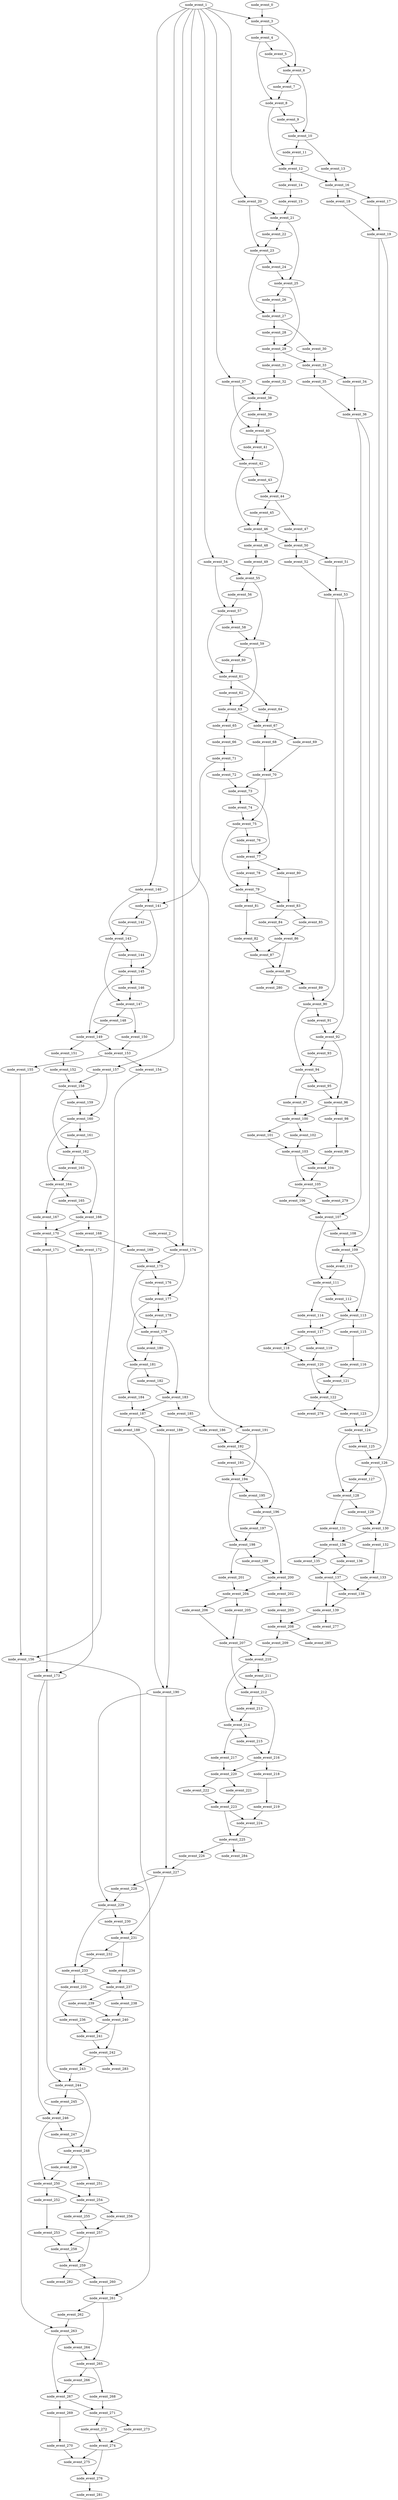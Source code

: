digraph {
    node_event_0 [EventIndex="0" EventType="DotQasm.Scheduling.GateEvent" Depth="1" Dependencies="0" Latency="00:00:00.0010000" Priority="0.2420000000000002"];
    node_event_1 [EventIndex="1" EventType="DotQasm.Scheduling.GateEvent" Depth="1" Dependencies="0" Latency="00:00:00.0010000" Priority="0.2420000000000002"];
    node_event_2 [EventIndex="2" EventType="DotQasm.Scheduling.GateEvent" Depth="1" Dependencies="0" Latency="00:00:00.0010000" Priority="0.1240000000000001"];
    node_event_3 [EventIndex="3" EventType="DotQasm.Scheduling.ControlledGateEvent" Depth="2" Dependencies="2" Latency="00:00:00.0020000" Priority="0.2410000000000002"];
    node_event_4 [EventIndex="4" EventType="DotQasm.Scheduling.ControlledGateEvent" Depth="3" Dependencies="3" Latency="00:00:00.0020000" Priority="0.23900000000000018"];
    node_event_5 [EventIndex="5" EventType="DotQasm.Scheduling.GateEvent" Depth="4" Dependencies="4" Latency="00:00:00.0010000" Priority="0.23700000000000018"];
    node_event_6 [EventIndex="6" EventType="DotQasm.Scheduling.ControlledGateEvent" Depth="5" Dependencies="8" Latency="00:00:00.0020000" Priority="0.23600000000000018"];
    node_event_7 [EventIndex="7" EventType="DotQasm.Scheduling.GateEvent" Depth="6" Dependencies="9" Latency="00:00:00.0010000" Priority="0.23400000000000018"];
    node_event_8 [EventIndex="8" EventType="DotQasm.Scheduling.ControlledGateEvent" Depth="7" Dependencies="14" Latency="00:00:00.0020000" Priority="0.23300000000000018"];
    node_event_9 [EventIndex="9" EventType="DotQasm.Scheduling.GateEvent" Depth="8" Dependencies="15" Latency="00:00:00.0010000" Priority="0.23100000000000018"];
    node_event_10 [EventIndex="10" EventType="DotQasm.Scheduling.ControlledGateEvent" Depth="9" Dependencies="25" Latency="00:00:00.0020000" Priority="0.23000000000000018"];
    node_event_11 [EventIndex="11" EventType="DotQasm.Scheduling.GateEvent" Depth="10" Dependencies="26" Latency="00:00:00.0010000" Priority="0.22800000000000017"];
    node_event_12 [EventIndex="12" EventType="DotQasm.Scheduling.ControlledGateEvent" Depth="11" Dependencies="42" Latency="00:00:00.0020000" Priority="0.22700000000000017"];
    node_event_13 [EventIndex="13" EventType="DotQasm.Scheduling.GateEvent" Depth="10" Dependencies="26" Latency="00:00:00.0010000" Priority="0.11500000000000009"];
    node_event_14 [EventIndex="14" EventType="DotQasm.Scheduling.GateEvent" Depth="12" Dependencies="43" Latency="00:00:00.0010000" Priority="0.22500000000000017"];
    node_event_15 [EventIndex="15" EventType="DotQasm.Scheduling.GateEvent" Depth="13" Dependencies="44" Latency="00:00:00.0010000" Priority="0.22400000000000017"];
    node_event_16 [EventIndex="16" EventType="DotQasm.Scheduling.ControlledGateEvent" Depth="12" Dependencies="70" Latency="00:00:00.0020000" Priority="0.11400000000000009"];
    node_event_17 [EventIndex="17" EventType="DotQasm.Scheduling.GateEvent" Depth="13" Dependencies="71" Latency="00:00:00.0010000" Priority="0.11200000000000009"];
    node_event_18 [EventIndex="18" EventType="DotQasm.Scheduling.GateEvent" Depth="13" Dependencies="71" Latency="00:00:00.0010000" Priority="0.11200000000000009"];
    node_event_19 [EventIndex="19" EventType="DotQasm.Scheduling.ControlledGateEvent" Depth="14" Dependencies="144" Latency="00:00:00.0020000" Priority="0.11100000000000008"];
    node_event_20 [EventIndex="20" EventType="DotQasm.Scheduling.ControlledGateEvent" Depth="2" Dependencies="1" Latency="00:00:00.0020000" Priority="0.22500000000000017"];
    node_event_21 [EventIndex="21" EventType="DotQasm.Scheduling.ControlledGateEvent" Depth="14" Dependencies="47" Latency="00:00:00.0020000" Priority="0.22300000000000017"];
    node_event_22 [EventIndex="22" EventType="DotQasm.Scheduling.GateEvent" Depth="15" Dependencies="48" Latency="00:00:00.0010000" Priority="0.22100000000000017"];
    node_event_23 [EventIndex="23" EventType="DotQasm.Scheduling.ControlledGateEvent" Depth="16" Dependencies="51" Latency="00:00:00.0020000" Priority="0.22000000000000017"];
    node_event_24 [EventIndex="24" EventType="DotQasm.Scheduling.GateEvent" Depth="17" Dependencies="52" Latency="00:00:00.0010000" Priority="0.21800000000000017"];
    node_event_25 [EventIndex="25" EventType="DotQasm.Scheduling.ControlledGateEvent" Depth="18" Dependencies="101" Latency="00:00:00.0020000" Priority="0.21700000000000016"];
    node_event_26 [EventIndex="26" EventType="DotQasm.Scheduling.GateEvent" Depth="19" Dependencies="102" Latency="00:00:00.0010000" Priority="0.21500000000000016"];
    node_event_27 [EventIndex="27" EventType="DotQasm.Scheduling.ControlledGateEvent" Depth="20" Dependencies="155" Latency="00:00:00.0020000" Priority="0.21400000000000016"];
    node_event_28 [EventIndex="28" EventType="DotQasm.Scheduling.GateEvent" Depth="21" Dependencies="156" Latency="00:00:00.0010000" Priority="0.21200000000000016"];
    node_event_29 [EventIndex="29" EventType="DotQasm.Scheduling.ControlledGateEvent" Depth="22" Dependencies="259" Latency="00:00:00.0020000" Priority="0.21100000000000016"];
    node_event_30 [EventIndex="30" EventType="DotQasm.Scheduling.GateEvent" Depth="21" Dependencies="156" Latency="00:00:00.0010000" Priority="0.1360000000000001"];
    node_event_31 [EventIndex="31" EventType="DotQasm.Scheduling.GateEvent" Depth="23" Dependencies="260" Latency="00:00:00.0010000" Priority="0.20900000000000016"];
    node_event_32 [EventIndex="32" EventType="DotQasm.Scheduling.GateEvent" Depth="24" Dependencies="261" Latency="00:00:00.0010000" Priority="0.20800000000000016"];
    node_event_33 [EventIndex="33" EventType="DotQasm.Scheduling.ControlledGateEvent" Depth="23" Dependencies="417" Latency="00:00:00.0020000" Priority="0.1350000000000001"];
    node_event_34 [EventIndex="34" EventType="DotQasm.Scheduling.GateEvent" Depth="24" Dependencies="418" Latency="00:00:00.0010000" Priority="0.1330000000000001"];
    node_event_35 [EventIndex="35" EventType="DotQasm.Scheduling.GateEvent" Depth="24" Dependencies="418" Latency="00:00:00.0010000" Priority="0.1330000000000001"];
    node_event_36 [EventIndex="36" EventType="DotQasm.Scheduling.ControlledGateEvent" Depth="25" Dependencies="838" Latency="00:00:00.0020000" Priority="0.1320000000000001"];
    node_event_37 [EventIndex="37" EventType="DotQasm.Scheduling.ControlledGateEvent" Depth="2" Dependencies="1" Latency="00:00:00.0020000" Priority="0.20900000000000016"];
    node_event_38 [EventIndex="38" EventType="DotQasm.Scheduling.ControlledGateEvent" Depth="25" Dependencies="264" Latency="00:00:00.0020000" Priority="0.20700000000000016"];
    node_event_39 [EventIndex="39" EventType="DotQasm.Scheduling.GateEvent" Depth="26" Dependencies="265" Latency="00:00:00.0010000" Priority="0.20500000000000015"];
    node_event_40 [EventIndex="40" EventType="DotQasm.Scheduling.ControlledGateEvent" Depth="27" Dependencies="268" Latency="00:00:00.0020000" Priority="0.20400000000000015"];
    node_event_41 [EventIndex="41" EventType="DotQasm.Scheduling.GateEvent" Depth="28" Dependencies="269" Latency="00:00:00.0010000" Priority="0.20200000000000015"];
    node_event_42 [EventIndex="42" EventType="DotQasm.Scheduling.ControlledGateEvent" Depth="29" Dependencies="535" Latency="00:00:00.0020000" Priority="0.20100000000000015"];
    node_event_43 [EventIndex="43" EventType="DotQasm.Scheduling.GateEvent" Depth="30" Dependencies="536" Latency="00:00:00.0010000" Priority="0.19900000000000015"];
    node_event_44 [EventIndex="44" EventType="DotQasm.Scheduling.ControlledGateEvent" Depth="31" Dependencies="806" Latency="00:00:00.0020000" Priority="0.19800000000000015"];
    node_event_45 [EventIndex="45" EventType="DotQasm.Scheduling.GateEvent" Depth="32" Dependencies="807" Latency="00:00:00.0010000" Priority="0.19600000000000015"];
    node_event_46 [EventIndex="46" EventType="DotQasm.Scheduling.ControlledGateEvent" Depth="33" Dependencies="1344" Latency="00:00:00.0020000" Priority="0.19500000000000015"];
    node_event_47 [EventIndex="47" EventType="DotQasm.Scheduling.GateEvent" Depth="32" Dependencies="807" Latency="00:00:00.0010000" Priority="0.1570000000000001"];
    node_event_48 [EventIndex="48" EventType="DotQasm.Scheduling.GateEvent" Depth="34" Dependencies="1345" Latency="00:00:00.0010000" Priority="0.19300000000000014"];
    node_event_49 [EventIndex="49" EventType="DotQasm.Scheduling.GateEvent" Depth="35" Dependencies="1346" Latency="00:00:00.0010000" Priority="0.19200000000000014"];
    node_event_50 [EventIndex="50" EventType="DotQasm.Scheduling.ControlledGateEvent" Depth="34" Dependencies="2153" Latency="00:00:00.0020000" Priority="0.1560000000000001"];
    node_event_51 [EventIndex="51" EventType="DotQasm.Scheduling.GateEvent" Depth="35" Dependencies="2154" Latency="00:00:00.0010000" Priority="0.1540000000000001"];
    node_event_52 [EventIndex="52" EventType="DotQasm.Scheduling.GateEvent" Depth="35" Dependencies="2154" Latency="00:00:00.0010000" Priority="0.1540000000000001"];
    node_event_53 [EventIndex="53" EventType="DotQasm.Scheduling.ControlledGateEvent" Depth="36" Dependencies="4310" Latency="00:00:00.0020000" Priority="0.1530000000000001"];
    node_event_54 [EventIndex="54" EventType="DotQasm.Scheduling.ControlledGateEvent" Depth="2" Dependencies="1" Latency="00:00:00.0020000" Priority="0.19300000000000014"];
    node_event_55 [EventIndex="55" EventType="DotQasm.Scheduling.ControlledGateEvent" Depth="36" Dependencies="1349" Latency="00:00:00.0020000" Priority="0.19100000000000014"];
    node_event_56 [EventIndex="56" EventType="DotQasm.Scheduling.GateEvent" Depth="37" Dependencies="1350" Latency="00:00:00.0010000" Priority="0.18900000000000014"];
    node_event_57 [EventIndex="57" EventType="DotQasm.Scheduling.ControlledGateEvent" Depth="38" Dependencies="1353" Latency="00:00:00.0020000" Priority="0.18800000000000014"];
    node_event_58 [EventIndex="58" EventType="DotQasm.Scheduling.GateEvent" Depth="39" Dependencies="1354" Latency="00:00:00.0010000" Priority="0.18600000000000014"];
    node_event_59 [EventIndex="59" EventType="DotQasm.Scheduling.ControlledGateEvent" Depth="40" Dependencies="2705" Latency="00:00:00.0020000" Priority="0.18500000000000014"];
    node_event_60 [EventIndex="60" EventType="DotQasm.Scheduling.GateEvent" Depth="41" Dependencies="2706" Latency="00:00:00.0010000" Priority="0.18300000000000013"];
    node_event_61 [EventIndex="61" EventType="DotQasm.Scheduling.ControlledGateEvent" Depth="42" Dependencies="4061" Latency="00:00:00.0020000" Priority="0.18200000000000013"];
    node_event_62 [EventIndex="62" EventType="DotQasm.Scheduling.GateEvent" Depth="43" Dependencies="4062" Latency="00:00:00.0010000" Priority="0.18000000000000013"];
    node_event_63 [EventIndex="63" EventType="DotQasm.Scheduling.ControlledGateEvent" Depth="44" Dependencies="6769" Latency="00:00:00.0020000" Priority="0.17900000000000013"];
    node_event_64 [EventIndex="64" EventType="DotQasm.Scheduling.GateEvent" Depth="43" Dependencies="4062" Latency="00:00:00.0010000" Priority="0.17800000000000013"];
    node_event_65 [EventIndex="65" EventType="DotQasm.Scheduling.GateEvent" Depth="45" Dependencies="6770" Latency="00:00:00.0010000" Priority="0.17700000000000013"];
    node_event_66 [EventIndex="66" EventType="DotQasm.Scheduling.GateEvent" Depth="46" Dependencies="6771" Latency="00:00:00.0010000" Priority="0.17600000000000013"];
    node_event_67 [EventIndex="67" EventType="DotQasm.Scheduling.ControlledGateEvent" Depth="45" Dependencies="10833" Latency="00:00:00.0020000" Priority="0.17700000000000013"];
    node_event_68 [EventIndex="68" EventType="DotQasm.Scheduling.GateEvent" Depth="46" Dependencies="10834" Latency="00:00:00.0010000" Priority="0.17500000000000013"];
    node_event_69 [EventIndex="69" EventType="DotQasm.Scheduling.GateEvent" Depth="46" Dependencies="10834" Latency="00:00:00.0010000" Priority="0.17500000000000013"];
    node_event_70 [EventIndex="70" EventType="DotQasm.Scheduling.ControlledGateEvent" Depth="47" Dependencies="21670" Latency="00:00:00.0020000" Priority="0.17400000000000013"];
    node_event_71 [EventIndex="71" EventType="DotQasm.Scheduling.ControlledGateEvent" Depth="47" Dependencies="6772" Latency="00:00:00.0020000" Priority="0.17500000000000013"];
    node_event_72 [EventIndex="72" EventType="DotQasm.Scheduling.GateEvent" Depth="48" Dependencies="6773" Latency="00:00:00.0010000" Priority="0.17300000000000013"];
    node_event_73 [EventIndex="73" EventType="DotQasm.Scheduling.ControlledGateEvent" Depth="49" Dependencies="28445" Latency="00:00:00.0020000" Priority="0.17200000000000013"];
    node_event_74 [EventIndex="74" EventType="DotQasm.Scheduling.GateEvent" Depth="50" Dependencies="28446" Latency="00:00:00.0010000" Priority="0.17000000000000012"];
    node_event_75 [EventIndex="75" EventType="DotQasm.Scheduling.ControlledGateEvent" Depth="51" Dependencies="50118" Latency="00:00:00.0020000" Priority="0.16900000000000012"];
    node_event_76 [EventIndex="76" EventType="DotQasm.Scheduling.GateEvent" Depth="52" Dependencies="50119" Latency="00:00:00.0010000" Priority="0.16700000000000012"];
    node_event_77 [EventIndex="77" EventType="DotQasm.Scheduling.ControlledGateEvent" Depth="53" Dependencies="78566" Latency="00:00:00.0020000" Priority="0.16600000000000012"];
    node_event_78 [EventIndex="78" EventType="DotQasm.Scheduling.GateEvent" Depth="54" Dependencies="78567" Latency="00:00:00.0010000" Priority="0.16400000000000012"];
    node_event_79 [EventIndex="79" EventType="DotQasm.Scheduling.ControlledGateEvent" Depth="55" Dependencies="128687" Latency="00:00:00.0020000" Priority="0.16300000000000012"];
    node_event_80 [EventIndex="80" EventType="DotQasm.Scheduling.GateEvent" Depth="54" Dependencies="78567" Latency="00:00:00.0010000" Priority="0.16200000000000012"];
    node_event_81 [EventIndex="81" EventType="DotQasm.Scheduling.GateEvent" Depth="56" Dependencies="128688" Latency="00:00:00.0010000" Priority="0.1580000000000001"];
    node_event_82 [EventIndex="82" EventType="DotQasm.Scheduling.GateEvent" Depth="57" Dependencies="128689" Latency="00:00:00.0010000" Priority="0.1570000000000001"];
    node_event_83 [EventIndex="83" EventType="DotQasm.Scheduling.ControlledGateEvent" Depth="56" Dependencies="207256" Latency="00:00:00.0020000" Priority="0.16100000000000012"];
    node_event_84 [EventIndex="84" EventType="DotQasm.Scheduling.GateEvent" Depth="57" Dependencies="207257" Latency="00:00:00.0010000" Priority="0.1590000000000001"];
    node_event_85 [EventIndex="85" EventType="DotQasm.Scheduling.GateEvent" Depth="57" Dependencies="207257" Latency="00:00:00.0010000" Priority="0.1590000000000001"];
    node_event_86 [EventIndex="86" EventType="DotQasm.Scheduling.ControlledGateEvent" Depth="58" Dependencies="414516" Latency="00:00:00.0020000" Priority="0.1580000000000001"];
    node_event_87 [EventIndex="87" EventType="DotQasm.Scheduling.ControlledGateEvent" Depth="59" Dependencies="543207" Latency="00:00:00.0020000" Priority="0.1560000000000001"];
    node_event_88 [EventIndex="88" EventType="DotQasm.Scheduling.ControlledGateEvent" Depth="60" Dependencies="957725" Latency="00:00:00.0020000" Priority="0.1540000000000001"];
    node_event_89 [EventIndex="89" EventType="DotQasm.Scheduling.GateEvent" Depth="61" Dependencies="957726" Latency="00:00:00.0010000" Priority="0.1520000000000001"];
    node_event_90 [EventIndex="90" EventType="DotQasm.Scheduling.ControlledGateEvent" Depth="62" Dependencies="962038" Latency="00:00:00.0020000" Priority="0.1510000000000001"];
    node_event_91 [EventIndex="91" EventType="DotQasm.Scheduling.GateEvent" Depth="63" Dependencies="962039" Latency="00:00:00.0010000" Priority="0.1490000000000001"];
    node_event_92 [EventIndex="92" EventType="DotQasm.Scheduling.ControlledGateEvent" Depth="64" Dependencies="966351" Latency="00:00:00.0020000" Priority="0.1480000000000001"];
    node_event_93 [EventIndex="93" EventType="DotQasm.Scheduling.GateEvent" Depth="65" Dependencies="966352" Latency="00:00:00.0010000" Priority="0.1460000000000001"];
    node_event_94 [EventIndex="94" EventType="DotQasm.Scheduling.ControlledGateEvent" Depth="66" Dependencies="1928392" Latency="00:00:00.0020000" Priority="0.1450000000000001"];
    node_event_95 [EventIndex="95" EventType="DotQasm.Scheduling.GateEvent" Depth="67" Dependencies="1928393" Latency="00:00:00.0010000" Priority="0.1430000000000001"];
    node_event_96 [EventIndex="96" EventType="DotQasm.Scheduling.ControlledGateEvent" Depth="68" Dependencies="2894746" Latency="00:00:00.0020000" Priority="0.1420000000000001"];
    node_event_97 [EventIndex="97" EventType="DotQasm.Scheduling.GateEvent" Depth="67" Dependencies="1928393" Latency="00:00:00.0010000" Priority="0.1410000000000001"];
    node_event_98 [EventIndex="98" EventType="DotQasm.Scheduling.GateEvent" Depth="69" Dependencies="2894747" Latency="00:00:00.0010000" Priority="0.1370000000000001"];
    node_event_99 [EventIndex="99" EventType="DotQasm.Scheduling.GateEvent" Depth="70" Dependencies="2894748" Latency="00:00:00.0010000" Priority="0.1360000000000001"];
    node_event_100 [EventIndex="100" EventType="DotQasm.Scheduling.ControlledGateEvent" Depth="69" Dependencies="4823141" Latency="00:00:00.0020000" Priority="0.1400000000000001"];
    node_event_101 [EventIndex="101" EventType="DotQasm.Scheduling.GateEvent" Depth="70" Dependencies="4823142" Latency="00:00:00.0010000" Priority="0.1380000000000001"];
    node_event_102 [EventIndex="102" EventType="DotQasm.Scheduling.GateEvent" Depth="70" Dependencies="4823142" Latency="00:00:00.0010000" Priority="0.1380000000000001"];
    node_event_103 [EventIndex="103" EventType="DotQasm.Scheduling.ControlledGateEvent" Depth="71" Dependencies="9646286" Latency="00:00:00.0020000" Priority="0.1370000000000001"];
    node_event_104 [EventIndex="104" EventType="DotQasm.Scheduling.ControlledGateEvent" Depth="72" Dependencies="12541036" Latency="00:00:00.0020000" Priority="0.1350000000000001"];
    node_event_105 [EventIndex="105" EventType="DotQasm.Scheduling.ControlledGateEvent" Depth="73" Dependencies="22187324" Latency="00:00:00.0020000" Priority="0.1330000000000001"];
    node_event_106 [EventIndex="106" EventType="DotQasm.Scheduling.GateEvent" Depth="74" Dependencies="22187325" Latency="00:00:00.0010000" Priority="0.1310000000000001"];
    node_event_107 [EventIndex="107" EventType="DotQasm.Scheduling.ControlledGateEvent" Depth="75" Dependencies="22188165" Latency="00:00:00.0020000" Priority="0.1300000000000001"];
    node_event_108 [EventIndex="108" EventType="DotQasm.Scheduling.GateEvent" Depth="76" Dependencies="22188166" Latency="00:00:00.0010000" Priority="0.12800000000000009"];
    node_event_109 [EventIndex="109" EventType="DotQasm.Scheduling.ControlledGateEvent" Depth="77" Dependencies="22189006" Latency="00:00:00.0020000" Priority="0.12700000000000009"];
    node_event_110 [EventIndex="110" EventType="DotQasm.Scheduling.GateEvent" Depth="78" Dependencies="22189007" Latency="00:00:00.0010000" Priority="0.12500000000000008"];
    node_event_111 [EventIndex="111" EventType="DotQasm.Scheduling.ControlledGateEvent" Depth="79" Dependencies="44377174" Latency="00:00:00.0020000" Priority="0.1240000000000001"];
    node_event_112 [EventIndex="112" EventType="DotQasm.Scheduling.GateEvent" Depth="80" Dependencies="44377175" Latency="00:00:00.0010000" Priority="0.1220000000000001"];
    node_event_113 [EventIndex="113" EventType="DotQasm.Scheduling.ControlledGateEvent" Depth="81" Dependencies="66566183" Latency="00:00:00.0020000" Priority="0.1210000000000001"];
    node_event_114 [EventIndex="114" EventType="DotQasm.Scheduling.GateEvent" Depth="80" Dependencies="44377175" Latency="00:00:00.0010000" Priority="0.12000000000000009"];
    node_event_115 [EventIndex="115" EventType="DotQasm.Scheduling.GateEvent" Depth="82" Dependencies="66566184" Latency="00:00:00.0010000" Priority="0.11600000000000009"];
    node_event_116 [EventIndex="116" EventType="DotQasm.Scheduling.GateEvent" Depth="83" Dependencies="66566185" Latency="00:00:00.0010000" Priority="0.11500000000000009"];
    node_event_117 [EventIndex="117" EventType="DotQasm.Scheduling.ControlledGateEvent" Depth="82" Dependencies="110943360" Latency="00:00:00.0020000" Priority="0.11900000000000009"];
    node_event_118 [EventIndex="118" EventType="DotQasm.Scheduling.GateEvent" Depth="83" Dependencies="110943361" Latency="00:00:00.0010000" Priority="0.11700000000000009"];
    node_event_119 [EventIndex="119" EventType="DotQasm.Scheduling.GateEvent" Depth="83" Dependencies="110943361" Latency="00:00:00.0010000" Priority="0.11700000000000009"];
    node_event_120 [EventIndex="120" EventType="DotQasm.Scheduling.ControlledGateEvent" Depth="84" Dependencies="221886724" Latency="00:00:00.0020000" Priority="0.11600000000000009"];
    node_event_121 [EventIndex="121" EventType="DotQasm.Scheduling.ControlledGateEvent" Depth="85" Dependencies="288452911" Latency="00:00:00.0020000" Priority="0.11400000000000009"];
    node_event_122 [EventIndex="122" EventType="DotQasm.Scheduling.ControlledGateEvent" Depth="86" Dependencies="510339637" Latency="00:00:00.0020000" Priority="0.11200000000000009"];
    node_event_123 [EventIndex="123" EventType="DotQasm.Scheduling.GateEvent" Depth="87" Dependencies="510339638" Latency="00:00:00.0010000" Priority="0.11000000000000008"];
    node_event_124 [EventIndex="124" EventType="DotQasm.Scheduling.ControlledGateEvent" Depth="88" Dependencies="510339784" Latency="00:00:00.0020000" Priority="0.10900000000000008"];
    node_event_125 [EventIndex="125" EventType="DotQasm.Scheduling.GateEvent" Depth="89" Dependencies="510339785" Latency="00:00:00.0010000" Priority="0.10700000000000008"];
    node_event_126 [EventIndex="126" EventType="DotQasm.Scheduling.ControlledGateEvent" Depth="90" Dependencies="510339931" Latency="00:00:00.0020000" Priority="0.10600000000000008"];
    node_event_127 [EventIndex="127" EventType="DotQasm.Scheduling.GateEvent" Depth="91" Dependencies="510339932" Latency="00:00:00.0010000" Priority="0.10400000000000008"];
    node_event_128 [EventIndex="128" EventType="DotQasm.Scheduling.ControlledGateEvent" Depth="92" Dependencies="1020679718" Latency="00:00:00.0020000" Priority="0.10300000000000008"];
    node_event_129 [EventIndex="129" EventType="DotQasm.Scheduling.GateEvent" Depth="93" Dependencies="1020679719" Latency="00:00:00.0010000" Priority="0.10100000000000008"];
    node_event_130 [EventIndex="130" EventType="DotQasm.Scheduling.ControlledGateEvent" Depth="94" Dependencies="1531019652" Latency="00:00:00.0020000" Priority="0.10000000000000007"];
    node_event_131 [EventIndex="131" EventType="DotQasm.Scheduling.GateEvent" Depth="93" Dependencies="1020679719" Latency="00:00:00.0010000" Priority="0.09900000000000007"];
    node_event_132 [EventIndex="132" EventType="DotQasm.Scheduling.GateEvent" Depth="95" Dependencies="1531019653" Latency="00:00:00.0010000" Priority="0.09500000000000007"];
    node_event_133 [EventIndex="133" EventType="DotQasm.Scheduling.GateEvent" Depth="96" Dependencies="1531019654" Latency="00:00:00.0010000" Priority="0.09400000000000007"];
    node_event_134 [EventIndex="134" EventType="DotQasm.Scheduling.ControlledGateEvent" Depth="95" Dependencies="-1743267923" Latency="00:00:00.0020000" Priority="0.09800000000000007"];
    node_event_135 [EventIndex="135" EventType="DotQasm.Scheduling.GateEvent" Depth="96" Dependencies="-1743267922" Latency="00:00:00.0010000" Priority="0.09600000000000007"];
    node_event_136 [EventIndex="136" EventType="DotQasm.Scheduling.GateEvent" Depth="96" Dependencies="-1743267922" Latency="00:00:00.0010000" Priority="0.09600000000000007"];
    node_event_137 [EventIndex="137" EventType="DotQasm.Scheduling.ControlledGateEvent" Depth="97" Dependencies="808431454" Latency="00:00:00.0020000" Priority="0.09500000000000007"];
    node_event_138 [EventIndex="138" EventType="DotQasm.Scheduling.ControlledGateEvent" Depth="98" Dependencies="-1955516186" Latency="00:00:00.0020000" Priority="0.09300000000000007"];
    node_event_139 [EventIndex="139" EventType="DotQasm.Scheduling.ControlledGateEvent" Depth="99" Dependencies="-1147084730" Latency="00:00:00.0020000" Priority="0.09100000000000007"];
    node_event_140 [EventIndex="140" EventType="DotQasm.Scheduling.ControlledGateEvent" Depth="2" Dependencies="1" Latency="00:00:00.0020000" Priority="0.1550000000000001"];
    node_event_141 [EventIndex="141" EventType="DotQasm.Scheduling.ControlledGateEvent" Depth="48" Dependencies="6775" Latency="00:00:00.0020000" Priority="0.1530000000000001"];
    node_event_142 [EventIndex="142" EventType="DotQasm.Scheduling.GateEvent" Depth="49" Dependencies="6776" Latency="00:00:00.0010000" Priority="0.1510000000000001"];
    node_event_143 [EventIndex="143" EventType="DotQasm.Scheduling.ControlledGateEvent" Depth="50" Dependencies="6779" Latency="00:00:00.0020000" Priority="0.1500000000000001"];
    node_event_144 [EventIndex="144" EventType="DotQasm.Scheduling.GateEvent" Depth="51" Dependencies="6780" Latency="00:00:00.0010000" Priority="0.1480000000000001"];
    node_event_145 [EventIndex="145" EventType="DotQasm.Scheduling.ControlledGateEvent" Depth="52" Dependencies="13557" Latency="00:00:00.0020000" Priority="0.1470000000000001"];
    node_event_146 [EventIndex="146" EventType="DotQasm.Scheduling.GateEvent" Depth="53" Dependencies="13558" Latency="00:00:00.0010000" Priority="0.1450000000000001"];
    node_event_147 [EventIndex="147" EventType="DotQasm.Scheduling.ControlledGateEvent" Depth="54" Dependencies="20339" Latency="00:00:00.0020000" Priority="0.1440000000000001"];
    node_event_148 [EventIndex="148" EventType="DotQasm.Scheduling.GateEvent" Depth="55" Dependencies="20340" Latency="00:00:00.0010000" Priority="0.1420000000000001"];
    node_event_149 [EventIndex="149" EventType="DotQasm.Scheduling.ControlledGateEvent" Depth="56" Dependencies="33899" Latency="00:00:00.0020000" Priority="0.1410000000000001"];
    node_event_150 [EventIndex="150" EventType="DotQasm.Scheduling.GateEvent" Depth="55" Dependencies="20340" Latency="00:00:00.0010000" Priority="0.029000000000000012"];
    node_event_151 [EventIndex="151" EventType="DotQasm.Scheduling.GateEvent" Depth="57" Dependencies="33900" Latency="00:00:00.0010000" Priority="0.1390000000000001"];
    node_event_152 [EventIndex="152" EventType="DotQasm.Scheduling.GateEvent" Depth="58" Dependencies="33901" Latency="00:00:00.0010000" Priority="0.1380000000000001"];
    node_event_153 [EventIndex="153" EventType="DotQasm.Scheduling.ControlledGateEvent" Depth="57" Dependencies="54241" Latency="00:00:00.0020000" Priority="0.02800000000000001"];
    node_event_154 [EventIndex="154" EventType="DotQasm.Scheduling.GateEvent" Depth="58" Dependencies="54242" Latency="00:00:00.0010000" Priority="0.02600000000000001"];
    node_event_155 [EventIndex="155" EventType="DotQasm.Scheduling.GateEvent" Depth="58" Dependencies="54242" Latency="00:00:00.0010000" Priority="0.02600000000000001"];
    node_event_156 [EventIndex="156" EventType="DotQasm.Scheduling.ControlledGateEvent" Depth="59" Dependencies="108486" Latency="00:00:00.0020000" Priority="0.02500000000000001"];
    node_event_157 [EventIndex="157" EventType="DotQasm.Scheduling.ControlledGateEvent" Depth="2" Dependencies="1" Latency="00:00:00.0020000" Priority="0.1390000000000001"];
    node_event_158 [EventIndex="158" EventType="DotQasm.Scheduling.ControlledGateEvent" Depth="59" Dependencies="33904" Latency="00:00:00.0020000" Priority="0.1370000000000001"];
    node_event_159 [EventIndex="159" EventType="DotQasm.Scheduling.GateEvent" Depth="60" Dependencies="33905" Latency="00:00:00.0010000" Priority="0.1350000000000001"];
    node_event_160 [EventIndex="160" EventType="DotQasm.Scheduling.ControlledGateEvent" Depth="61" Dependencies="33908" Latency="00:00:00.0020000" Priority="0.1340000000000001"];
    node_event_161 [EventIndex="161" EventType="DotQasm.Scheduling.GateEvent" Depth="62" Dependencies="33909" Latency="00:00:00.0010000" Priority="0.1320000000000001"];
    node_event_162 [EventIndex="162" EventType="DotQasm.Scheduling.ControlledGateEvent" Depth="63" Dependencies="67815" Latency="00:00:00.0020000" Priority="0.1310000000000001"];
    node_event_163 [EventIndex="163" EventType="DotQasm.Scheduling.GateEvent" Depth="64" Dependencies="67816" Latency="00:00:00.0010000" Priority="0.1290000000000001"];
    node_event_164 [EventIndex="164" EventType="DotQasm.Scheduling.ControlledGateEvent" Depth="65" Dependencies="101726" Latency="00:00:00.0020000" Priority="0.12800000000000009"];
    node_event_165 [EventIndex="165" EventType="DotQasm.Scheduling.GateEvent" Depth="66" Dependencies="101727" Latency="00:00:00.0010000" Priority="0.12600000000000008"];
    node_event_166 [EventIndex="166" EventType="DotQasm.Scheduling.ControlledGateEvent" Depth="67" Dependencies="169544" Latency="00:00:00.0020000" Priority="0.12500000000000008"];
    node_event_167 [EventIndex="167" EventType="DotQasm.Scheduling.GateEvent" Depth="66" Dependencies="101727" Latency="00:00:00.0010000" Priority="0.05000000000000003"];
    node_event_168 [EventIndex="168" EventType="DotQasm.Scheduling.GateEvent" Depth="68" Dependencies="169545" Latency="00:00:00.0010000" Priority="0.1230000000000001"];
    node_event_169 [EventIndex="169" EventType="DotQasm.Scheduling.GateEvent" Depth="69" Dependencies="169546" Latency="00:00:00.0010000" Priority="0.1220000000000001"];
    node_event_170 [EventIndex="170" EventType="DotQasm.Scheduling.ControlledGateEvent" Depth="68" Dependencies="271273" Latency="00:00:00.0020000" Priority="0.04900000000000003"];
    node_event_171 [EventIndex="171" EventType="DotQasm.Scheduling.GateEvent" Depth="69" Dependencies="271274" Latency="00:00:00.0010000" Priority="0.04700000000000003"];
    node_event_172 [EventIndex="172" EventType="DotQasm.Scheduling.GateEvent" Depth="69" Dependencies="271274" Latency="00:00:00.0010000" Priority="0.04700000000000003"];
    node_event_173 [EventIndex="173" EventType="DotQasm.Scheduling.ControlledGateEvent" Depth="70" Dependencies="542550" Latency="00:00:00.0020000" Priority="0.04600000000000003"];
    node_event_174 [EventIndex="174" EventType="DotQasm.Scheduling.ControlledGateEvent" Depth="2" Dependencies="2" Latency="00:00:00.0020000" Priority="0.1230000000000001"];
    node_event_175 [EventIndex="175" EventType="DotQasm.Scheduling.ControlledGateEvent" Depth="70" Dependencies="169550" Latency="00:00:00.0020000" Priority="0.1210000000000001"];
    node_event_176 [EventIndex="176" EventType="DotQasm.Scheduling.GateEvent" Depth="71" Dependencies="169551" Latency="00:00:00.0010000" Priority="0.11900000000000009"];
    node_event_177 [EventIndex="177" EventType="DotQasm.Scheduling.ControlledGateEvent" Depth="72" Dependencies="169555" Latency="00:00:00.0020000" Priority="0.11800000000000009"];
    node_event_178 [EventIndex="178" EventType="DotQasm.Scheduling.GateEvent" Depth="73" Dependencies="169556" Latency="00:00:00.0010000" Priority="0.11600000000000009"];
    node_event_179 [EventIndex="179" EventType="DotQasm.Scheduling.ControlledGateEvent" Depth="74" Dependencies="339108" Latency="00:00:00.0020000" Priority="0.11500000000000009"];
    node_event_180 [EventIndex="180" EventType="DotQasm.Scheduling.GateEvent" Depth="75" Dependencies="339109" Latency="00:00:00.0010000" Priority="0.11300000000000009"];
    node_event_181 [EventIndex="181" EventType="DotQasm.Scheduling.ControlledGateEvent" Depth="76" Dependencies="508666" Latency="00:00:00.0020000" Priority="0.11200000000000009"];
    node_event_182 [EventIndex="182" EventType="DotQasm.Scheduling.GateEvent" Depth="77" Dependencies="508667" Latency="00:00:00.0010000" Priority="0.11000000000000008"];
    node_event_183 [EventIndex="183" EventType="DotQasm.Scheduling.ControlledGateEvent" Depth="78" Dependencies="847777" Latency="00:00:00.0020000" Priority="0.10900000000000008"];
    node_event_184 [EventIndex="184" EventType="DotQasm.Scheduling.GateEvent" Depth="77" Dependencies="508667" Latency="00:00:00.0010000" Priority="0.07100000000000005"];
    node_event_185 [EventIndex="185" EventType="DotQasm.Scheduling.GateEvent" Depth="79" Dependencies="847778" Latency="00:00:00.0010000" Priority="0.10700000000000008"];
    node_event_186 [EventIndex="186" EventType="DotQasm.Scheduling.GateEvent" Depth="80" Dependencies="847779" Latency="00:00:00.0010000" Priority="0.10600000000000008"];
    node_event_187 [EventIndex="187" EventType="DotQasm.Scheduling.ControlledGateEvent" Depth="79" Dependencies="1356446" Latency="00:00:00.0020000" Priority="0.07000000000000005"];
    node_event_188 [EventIndex="188" EventType="DotQasm.Scheduling.GateEvent" Depth="80" Dependencies="1356447" Latency="00:00:00.0010000" Priority="0.06800000000000005"];
    node_event_189 [EventIndex="189" EventType="DotQasm.Scheduling.GateEvent" Depth="80" Dependencies="1356447" Latency="00:00:00.0010000" Priority="0.06800000000000005"];
    node_event_190 [EventIndex="190" EventType="DotQasm.Scheduling.ControlledGateEvent" Depth="81" Dependencies="2712896" Latency="00:00:00.0020000" Priority="0.06700000000000005"];
    node_event_191 [EventIndex="191" EventType="DotQasm.Scheduling.ControlledGateEvent" Depth="2" Dependencies="1" Latency="00:00:00.0020000" Priority="0.10700000000000008"];
    node_event_192 [EventIndex="192" EventType="DotQasm.Scheduling.ControlledGateEvent" Depth="81" Dependencies="847782" Latency="00:00:00.0020000" Priority="0.10500000000000008"];
    node_event_193 [EventIndex="193" EventType="DotQasm.Scheduling.GateEvent" Depth="82" Dependencies="847783" Latency="00:00:00.0010000" Priority="0.10300000000000008"];
    node_event_194 [EventIndex="194" EventType="DotQasm.Scheduling.ControlledGateEvent" Depth="83" Dependencies="847786" Latency="00:00:00.0020000" Priority="0.10200000000000008"];
    node_event_195 [EventIndex="195" EventType="DotQasm.Scheduling.GateEvent" Depth="84" Dependencies="847787" Latency="00:00:00.0010000" Priority="0.10000000000000007"];
    node_event_196 [EventIndex="196" EventType="DotQasm.Scheduling.ControlledGateEvent" Depth="85" Dependencies="1695571" Latency="00:00:00.0020000" Priority="0.09900000000000007"];
    node_event_197 [EventIndex="197" EventType="DotQasm.Scheduling.GateEvent" Depth="86" Dependencies="1695572" Latency="00:00:00.0010000" Priority="0.09700000000000007"];
    node_event_198 [EventIndex="198" EventType="DotQasm.Scheduling.ControlledGateEvent" Depth="87" Dependencies="2543360" Latency="00:00:00.0020000" Priority="0.09600000000000007"];
    node_event_199 [EventIndex="199" EventType="DotQasm.Scheduling.GateEvent" Depth="88" Dependencies="2543361" Latency="00:00:00.0010000" Priority="0.09400000000000007"];
    node_event_200 [EventIndex="200" EventType="DotQasm.Scheduling.ControlledGateEvent" Depth="89" Dependencies="4238934" Latency="00:00:00.0020000" Priority="0.09300000000000007"];
    node_event_201 [EventIndex="201" EventType="DotQasm.Scheduling.GateEvent" Depth="88" Dependencies="2543361" Latency="00:00:00.0010000" Priority="0.09200000000000007"];
    node_event_202 [EventIndex="202" EventType="DotQasm.Scheduling.GateEvent" Depth="90" Dependencies="4238935" Latency="00:00:00.0010000" Priority="0.09100000000000007"];
    node_event_203 [EventIndex="203" EventType="DotQasm.Scheduling.GateEvent" Depth="91" Dependencies="4238936" Latency="00:00:00.0010000" Priority="0.09000000000000007"];
    node_event_204 [EventIndex="204" EventType="DotQasm.Scheduling.ControlledGateEvent" Depth="90" Dependencies="6782297" Latency="00:00:00.0020000" Priority="0.09100000000000007"];
    node_event_205 [EventIndex="205" EventType="DotQasm.Scheduling.GateEvent" Depth="91" Dependencies="6782298" Latency="00:00:00.0010000" Priority="0.08900000000000007"];
    node_event_206 [EventIndex="206" EventType="DotQasm.Scheduling.GateEvent" Depth="91" Dependencies="6782298" Latency="00:00:00.0010000" Priority="0.08900000000000007"];
    node_event_207 [EventIndex="207" EventType="DotQasm.Scheduling.ControlledGateEvent" Depth="92" Dependencies="13564598" Latency="00:00:00.0020000" Priority="0.08800000000000006"];
    node_event_208 [EventIndex="208" EventType="DotQasm.Scheduling.ControlledGateEvent" Depth="100" Dependencies="-1142845792" Latency="00:00:00.0020000" Priority="0.08900000000000007"];
    node_event_209 [EventIndex="209" EventType="DotQasm.Scheduling.GateEvent" Depth="101" Dependencies="-1142845791" Latency="00:00:00.0010000" Priority="0.08700000000000006"];
    node_event_210 [EventIndex="210" EventType="DotQasm.Scheduling.ControlledGateEvent" Depth="102" Dependencies="-1129281191" Latency="00:00:00.0020000" Priority="0.08600000000000006"];
    node_event_211 [EventIndex="211" EventType="DotQasm.Scheduling.GateEvent" Depth="103" Dependencies="-1129281190" Latency="00:00:00.0010000" Priority="0.08400000000000006"];
    node_event_212 [EventIndex="212" EventType="DotQasm.Scheduling.ControlledGateEvent" Depth="104" Dependencies="-1115716590" Latency="00:00:00.0020000" Priority="0.08300000000000006"];
    node_event_213 [EventIndex="213" EventType="DotQasm.Scheduling.GateEvent" Depth="105" Dependencies="-1115716589" Latency="00:00:00.0010000" Priority="0.08100000000000006"];
    node_event_214 [EventIndex="214" EventType="DotQasm.Scheduling.ControlledGateEvent" Depth="106" Dependencies="2049969518" Latency="00:00:00.0020000" Priority="0.08000000000000006"];
    node_event_215 [EventIndex="215" EventType="DotQasm.Scheduling.GateEvent" Depth="107" Dependencies="2049969519" Latency="00:00:00.0010000" Priority="0.07800000000000006"];
    node_event_216 [EventIndex="216" EventType="DotQasm.Scheduling.ControlledGateEvent" Depth="108" Dependencies="934252931" Latency="00:00:00.0020000" Priority="0.07700000000000005"];
    node_event_217 [EventIndex="217" EventType="DotQasm.Scheduling.GateEvent" Depth="107" Dependencies="2049969519" Latency="00:00:00.0010000" Priority="0.07600000000000005"];
    node_event_218 [EventIndex="218" EventType="DotQasm.Scheduling.GateEvent" Depth="109" Dependencies="934252932" Latency="00:00:00.0010000" Priority="0.07200000000000005"];
    node_event_219 [EventIndex="219" EventType="DotQasm.Scheduling.GateEvent" Depth="110" Dependencies="934252933" Latency="00:00:00.0010000" Priority="0.07100000000000005"];
    node_event_220 [EventIndex="220" EventType="DotQasm.Scheduling.ControlledGateEvent" Depth="109" Dependencies="-1310744844" Latency="00:00:00.0020000" Priority="0.07500000000000005"];
    node_event_221 [EventIndex="221" EventType="DotQasm.Scheduling.GateEvent" Depth="110" Dependencies="-1310744843" Latency="00:00:00.0010000" Priority="0.07300000000000005"];
    node_event_222 [EventIndex="222" EventType="DotQasm.Scheduling.GateEvent" Depth="110" Dependencies="-1310744843" Latency="00:00:00.0010000" Priority="0.07300000000000005"];
    node_event_223 [EventIndex="223" EventType="DotQasm.Scheduling.ControlledGateEvent" Depth="111" Dependencies="1673477612" Latency="00:00:00.0020000" Priority="0.07200000000000005"];
    node_event_224 [EventIndex="224" EventType="DotQasm.Scheduling.ControlledGateEvent" Depth="112" Dependencies="-1687236749" Latency="00:00:00.0020000" Priority="0.07000000000000005"];
    node_event_225 [EventIndex="225" EventType="DotQasm.Scheduling.ControlledGateEvent" Depth="113" Dependencies="-13759135" Latency="00:00:00.0020000" Priority="0.06800000000000005"];
    node_event_226 [EventIndex="226" EventType="DotQasm.Scheduling.GateEvent" Depth="114" Dependencies="-13759134" Latency="00:00:00.0010000" Priority="0.06600000000000004"];
    node_event_227 [EventIndex="227" EventType="DotQasm.Scheduling.ControlledGateEvent" Depth="115" Dependencies="-11046236" Latency="00:00:00.0020000" Priority="0.06500000000000004"];
    node_event_228 [EventIndex="228" EventType="DotQasm.Scheduling.GateEvent" Depth="116" Dependencies="-11046235" Latency="00:00:00.0010000" Priority="0.06300000000000004"];
    node_event_229 [EventIndex="229" EventType="DotQasm.Scheduling.ControlledGateEvent" Depth="117" Dependencies="-8333337" Latency="00:00:00.0020000" Priority="0.06200000000000004"];
    node_event_230 [EventIndex="230" EventType="DotQasm.Scheduling.GateEvent" Depth="118" Dependencies="-8333336" Latency="00:00:00.0010000" Priority="0.06000000000000004"];
    node_event_231 [EventIndex="231" EventType="DotQasm.Scheduling.ControlledGateEvent" Depth="119" Dependencies="-19379570" Latency="00:00:00.0020000" Priority="0.05900000000000004"];
    node_event_232 [EventIndex="232" EventType="DotQasm.Scheduling.GateEvent" Depth="120" Dependencies="-19379569" Latency="00:00:00.0010000" Priority="0.05700000000000004"];
    node_event_233 [EventIndex="233" EventType="DotQasm.Scheduling.ControlledGateEvent" Depth="121" Dependencies="-27712904" Latency="00:00:00.0020000" Priority="0.056000000000000036"];
    node_event_234 [EventIndex="234" EventType="DotQasm.Scheduling.GateEvent" Depth="120" Dependencies="-19379569" Latency="00:00:00.0010000" Priority="0.055000000000000035"];
    node_event_235 [EventIndex="235" EventType="DotQasm.Scheduling.GateEvent" Depth="122" Dependencies="-27712903" Latency="00:00:00.0010000" Priority="0.05100000000000003"];
    node_event_236 [EventIndex="236" EventType="DotQasm.Scheduling.GateEvent" Depth="123" Dependencies="-27712902" Latency="00:00:00.0010000" Priority="0.05000000000000003"];
    node_event_237 [EventIndex="237" EventType="DotQasm.Scheduling.ControlledGateEvent" Depth="122" Dependencies="-47092471" Latency="00:00:00.0020000" Priority="0.054000000000000034"];
    node_event_238 [EventIndex="238" EventType="DotQasm.Scheduling.GateEvent" Depth="123" Dependencies="-47092470" Latency="00:00:00.0010000" Priority="0.05200000000000003"];
    node_event_239 [EventIndex="239" EventType="DotQasm.Scheduling.GateEvent" Depth="123" Dependencies="-47092470" Latency="00:00:00.0010000" Priority="0.05200000000000003"];
    node_event_240 [EventIndex="240" EventType="DotQasm.Scheduling.ControlledGateEvent" Depth="124" Dependencies="-94184938" Latency="00:00:00.0020000" Priority="0.05100000000000003"];
    node_event_241 [EventIndex="241" EventType="DotQasm.Scheduling.ControlledGateEvent" Depth="125" Dependencies="-121897838" Latency="00:00:00.0020000" Priority="0.04900000000000003"];
    node_event_242 [EventIndex="242" EventType="DotQasm.Scheduling.ControlledGateEvent" Depth="126" Dependencies="-216082774" Latency="00:00:00.0020000" Priority="0.04700000000000003"];
    node_event_243 [EventIndex="243" EventType="DotQasm.Scheduling.GateEvent" Depth="127" Dependencies="-216082773" Latency="00:00:00.0010000" Priority="0.045000000000000026"];
    node_event_244 [EventIndex="244" EventType="DotQasm.Scheduling.ControlledGateEvent" Depth="128" Dependencies="-215540221" Latency="00:00:00.0020000" Priority="0.044000000000000025"];
    node_event_245 [EventIndex="245" EventType="DotQasm.Scheduling.GateEvent" Depth="129" Dependencies="-215540220" Latency="00:00:00.0010000" Priority="0.04200000000000002"];
    node_event_246 [EventIndex="246" EventType="DotQasm.Scheduling.ControlledGateEvent" Depth="130" Dependencies="-214997668" Latency="00:00:00.0020000" Priority="0.04100000000000002"];
    node_event_247 [EventIndex="247" EventType="DotQasm.Scheduling.GateEvent" Depth="131" Dependencies="-214997667" Latency="00:00:00.0010000" Priority="0.03900000000000002"];
    node_event_248 [EventIndex="248" EventType="DotQasm.Scheduling.ControlledGateEvent" Depth="132" Dependencies="-430537886" Latency="00:00:00.0020000" Priority="0.03800000000000002"];
    node_event_249 [EventIndex="249" EventType="DotQasm.Scheduling.GateEvent" Depth="133" Dependencies="-430537885" Latency="00:00:00.0010000" Priority="0.03600000000000002"];
    node_event_250 [EventIndex="250" EventType="DotQasm.Scheduling.ControlledGateEvent" Depth="134" Dependencies="-645535551" Latency="00:00:00.0020000" Priority="0.03500000000000002"];
    node_event_251 [EventIndex="251" EventType="DotQasm.Scheduling.GateEvent" Depth="133" Dependencies="-430537885" Latency="00:00:00.0010000" Priority="0.034000000000000016"];
    node_event_252 [EventIndex="252" EventType="DotQasm.Scheduling.GateEvent" Depth="135" Dependencies="-645535550" Latency="00:00:00.0010000" Priority="0.030000000000000013"];
    node_event_253 [EventIndex="253" EventType="DotQasm.Scheduling.GateEvent" Depth="136" Dependencies="-645535549" Latency="00:00:00.0010000" Priority="0.029000000000000012"];
    node_event_254 [EventIndex="254" EventType="DotQasm.Scheduling.ControlledGateEvent" Depth="135" Dependencies="-1076073434" Latency="00:00:00.0020000" Priority="0.033000000000000015"];
    node_event_255 [EventIndex="255" EventType="DotQasm.Scheduling.GateEvent" Depth="136" Dependencies="-1076073433" Latency="00:00:00.0010000" Priority="0.031000000000000014"];
    node_event_256 [EventIndex="256" EventType="DotQasm.Scheduling.GateEvent" Depth="136" Dependencies="-1076073433" Latency="00:00:00.0010000" Priority="0.031000000000000014"];
    node_event_257 [EventIndex="257" EventType="DotQasm.Scheduling.ControlledGateEvent" Depth="137" Dependencies="2142820432" Latency="00:00:00.0020000" Priority="0.030000000000000013"];
    node_event_258 [EventIndex="258" EventType="DotQasm.Scheduling.ControlledGateEvent" Depth="138" Dependencies="1497284885" Latency="00:00:00.0020000" Priority="0.02800000000000001"];
    node_event_259 [EventIndex="259" EventType="DotQasm.Scheduling.ControlledGateEvent" Depth="139" Dependencies="-654861977" Latency="00:00:00.0020000" Priority="0.02600000000000001"];
    node_event_260 [EventIndex="260" EventType="DotQasm.Scheduling.GateEvent" Depth="140" Dependencies="-654861976" Latency="00:00:00.0010000" Priority="0.024000000000000007"];
    node_event_261 [EventIndex="261" EventType="DotQasm.Scheduling.ControlledGateEvent" Depth="141" Dependencies="-654753488" Latency="00:00:00.0020000" Priority="0.023000000000000007"];
    node_event_262 [EventIndex="262" EventType="DotQasm.Scheduling.GateEvent" Depth="142" Dependencies="-654753487" Latency="00:00:00.0010000" Priority="0.021000000000000005"];
    node_event_263 [EventIndex="263" EventType="DotQasm.Scheduling.ControlledGateEvent" Depth="143" Dependencies="-654644999" Latency="00:00:00.0020000" Priority="0.020000000000000004"];
    node_event_264 [EventIndex="264" EventType="DotQasm.Scheduling.GateEvent" Depth="144" Dependencies="-654644998" Latency="00:00:00.0010000" Priority="0.018000000000000002"];
    node_event_265 [EventIndex="265" EventType="DotQasm.Scheduling.ControlledGateEvent" Depth="145" Dependencies="-1309398484" Latency="00:00:00.0020000" Priority="0.017"];
    node_event_266 [EventIndex="266" EventType="DotQasm.Scheduling.GateEvent" Depth="146" Dependencies="-1309398483" Latency="00:00:00.0010000" Priority="0.015000000000000003"];
    node_event_267 [EventIndex="267" EventType="DotQasm.Scheduling.ControlledGateEvent" Depth="147" Dependencies="-1964043480" Latency="00:00:00.0020000" Priority="0.014000000000000002"];
    node_event_268 [EventIndex="268" EventType="DotQasm.Scheduling.GateEvent" Depth="146" Dependencies="-1309398483" Latency="00:00:00.0010000" Priority="0.013000000000000001"];
    node_event_269 [EventIndex="269" EventType="DotQasm.Scheduling.GateEvent" Depth="148" Dependencies="-1964043479" Latency="00:00:00.0010000" Priority="0.009000000000000001"];
    node_event_270 [EventIndex="270" EventType="DotQasm.Scheduling.GateEvent" Depth="149" Dependencies="-1964043478" Latency="00:00:00.0010000" Priority="0.008"];
    node_event_271 [EventIndex="271" EventType="DotQasm.Scheduling.ControlledGateEvent" Depth="148" Dependencies="1021525335" Latency="00:00:00.0020000" Priority="0.012000000000000002"];
    node_event_272 [EventIndex="272" EventType="DotQasm.Scheduling.GateEvent" Depth="149" Dependencies="1021525336" Latency="00:00:00.0010000" Priority="0.010000000000000002"];
    node_event_273 [EventIndex="273" EventType="DotQasm.Scheduling.GateEvent" Depth="149" Dependencies="1021525336" Latency="00:00:00.0010000" Priority="0.010000000000000002"];
    node_event_274 [EventIndex="274" EventType="DotQasm.Scheduling.ControlledGateEvent" Depth="150" Dependencies="2043050674" Latency="00:00:00.0020000" Priority="0.009000000000000001"];
    node_event_275 [EventIndex="275" EventType="DotQasm.Scheduling.ControlledGateEvent" Depth="151" Dependencies="79007198" Latency="00:00:00.0020000" Priority="0.007"];
    node_event_276 [EventIndex="276" EventType="DotQasm.Scheduling.ControlledGateEvent" Depth="152" Dependencies="2122057874" Latency="00:00:00.0020000" Priority="0.005"];
    node_event_277 [EventIndex="277" EventType="DotQasm.Scheduling.MeasurementEvent" Depth="100" Dependencies="-1147084729" Latency="00:00:00.0030000" Priority="0.003"];
    node_event_278 [EventIndex="278" EventType="DotQasm.Scheduling.MeasurementEvent" Depth="87" Dependencies="510339638" Latency="00:00:00.0030000" Priority="0.003"];
    node_event_279 [EventIndex="279" EventType="DotQasm.Scheduling.MeasurementEvent" Depth="74" Dependencies="22187325" Latency="00:00:00.0030000" Priority="0.003"];
    node_event_280 [EventIndex="280" EventType="DotQasm.Scheduling.MeasurementEvent" Depth="61" Dependencies="957726" Latency="00:00:00.0030000" Priority="0.003"];
    node_event_281 [EventIndex="281" EventType="DotQasm.Scheduling.MeasurementEvent" Depth="153" Dependencies="2122057875" Latency="00:00:00.0030000" Priority="0.003"];
    node_event_282 [EventIndex="282" EventType="DotQasm.Scheduling.MeasurementEvent" Depth="140" Dependencies="-654861976" Latency="00:00:00.0030000" Priority="0.003"];
    node_event_283 [EventIndex="283" EventType="DotQasm.Scheduling.MeasurementEvent" Depth="127" Dependencies="-216082773" Latency="00:00:00.0030000" Priority="0.003"];
    node_event_284 [EventIndex="284" EventType="DotQasm.Scheduling.MeasurementEvent" Depth="114" Dependencies="-13759134" Latency="00:00:00.0030000" Priority="0.003"];
    node_event_285 [EventIndex="285" EventType="DotQasm.Scheduling.MeasurementEvent" Depth="101" Dependencies="-1142845791" Latency="00:00:00.0030000" Priority="0.003"];
    node_event_0 -> node_event_3;
    node_event_1 -> node_event_3;
    node_event_1 -> node_event_20;
    node_event_1 -> node_event_37;
    node_event_1 -> node_event_54;
    node_event_1 -> node_event_140;
    node_event_1 -> node_event_157;
    node_event_1 -> node_event_174;
    node_event_1 -> node_event_191;
    node_event_2 -> node_event_174;
    node_event_3 -> node_event_4;
    node_event_3 -> node_event_6;
    node_event_4 -> node_event_5;
    node_event_4 -> node_event_8;
    node_event_5 -> node_event_6;
    node_event_6 -> node_event_7;
    node_event_6 -> node_event_10;
    node_event_7 -> node_event_8;
    node_event_8 -> node_event_9;
    node_event_8 -> node_event_12;
    node_event_9 -> node_event_10;
    node_event_10 -> node_event_11;
    node_event_10 -> node_event_13;
    node_event_11 -> node_event_12;
    node_event_12 -> node_event_14;
    node_event_12 -> node_event_16;
    node_event_13 -> node_event_16;
    node_event_14 -> node_event_15;
    node_event_15 -> node_event_21;
    node_event_16 -> node_event_17;
    node_event_16 -> node_event_18;
    node_event_17 -> node_event_19;
    node_event_18 -> node_event_19;
    node_event_19 -> node_event_124;
    node_event_19 -> node_event_126;
    node_event_20 -> node_event_21;
    node_event_20 -> node_event_23;
    node_event_21 -> node_event_22;
    node_event_21 -> node_event_25;
    node_event_22 -> node_event_23;
    node_event_23 -> node_event_24;
    node_event_23 -> node_event_27;
    node_event_24 -> node_event_25;
    node_event_25 -> node_event_26;
    node_event_25 -> node_event_29;
    node_event_26 -> node_event_27;
    node_event_27 -> node_event_28;
    node_event_27 -> node_event_30;
    node_event_28 -> node_event_29;
    node_event_29 -> node_event_31;
    node_event_29 -> node_event_33;
    node_event_30 -> node_event_33;
    node_event_31 -> node_event_32;
    node_event_32 -> node_event_38;
    node_event_33 -> node_event_34;
    node_event_33 -> node_event_35;
    node_event_34 -> node_event_36;
    node_event_35 -> node_event_36;
    node_event_36 -> node_event_107;
    node_event_36 -> node_event_109;
    node_event_37 -> node_event_38;
    node_event_37 -> node_event_40;
    node_event_38 -> node_event_39;
    node_event_38 -> node_event_42;
    node_event_39 -> node_event_40;
    node_event_40 -> node_event_41;
    node_event_40 -> node_event_44;
    node_event_41 -> node_event_42;
    node_event_42 -> node_event_43;
    node_event_42 -> node_event_46;
    node_event_43 -> node_event_44;
    node_event_44 -> node_event_45;
    node_event_44 -> node_event_47;
    node_event_45 -> node_event_46;
    node_event_46 -> node_event_48;
    node_event_46 -> node_event_50;
    node_event_47 -> node_event_50;
    node_event_48 -> node_event_49;
    node_event_49 -> node_event_55;
    node_event_50 -> node_event_51;
    node_event_50 -> node_event_52;
    node_event_51 -> node_event_53;
    node_event_52 -> node_event_53;
    node_event_53 -> node_event_90;
    node_event_53 -> node_event_92;
    node_event_54 -> node_event_55;
    node_event_54 -> node_event_57;
    node_event_55 -> node_event_56;
    node_event_55 -> node_event_59;
    node_event_56 -> node_event_57;
    node_event_57 -> node_event_58;
    node_event_57 -> node_event_61;
    node_event_58 -> node_event_59;
    node_event_59 -> node_event_60;
    node_event_59 -> node_event_63;
    node_event_60 -> node_event_61;
    node_event_61 -> node_event_62;
    node_event_61 -> node_event_64;
    node_event_62 -> node_event_63;
    node_event_63 -> node_event_65;
    node_event_63 -> node_event_67;
    node_event_64 -> node_event_67;
    node_event_65 -> node_event_66;
    node_event_66 -> node_event_71;
    node_event_67 -> node_event_68;
    node_event_67 -> node_event_69;
    node_event_68 -> node_event_70;
    node_event_69 -> node_event_70;
    node_event_70 -> node_event_73;
    node_event_70 -> node_event_75;
    node_event_71 -> node_event_72;
    node_event_71 -> node_event_141;
    node_event_72 -> node_event_73;
    node_event_73 -> node_event_74;
    node_event_73 -> node_event_77;
    node_event_74 -> node_event_75;
    node_event_75 -> node_event_76;
    node_event_75 -> node_event_79;
    node_event_76 -> node_event_77;
    node_event_77 -> node_event_78;
    node_event_77 -> node_event_80;
    node_event_78 -> node_event_79;
    node_event_79 -> node_event_81;
    node_event_79 -> node_event_83;
    node_event_80 -> node_event_83;
    node_event_81 -> node_event_82;
    node_event_82 -> node_event_87;
    node_event_83 -> node_event_84;
    node_event_83 -> node_event_85;
    node_event_84 -> node_event_86;
    node_event_85 -> node_event_86;
    node_event_86 -> node_event_87;
    node_event_86 -> node_event_88;
    node_event_87 -> node_event_88;
    node_event_88 -> node_event_89;
    node_event_88 -> node_event_280;
    node_event_89 -> node_event_90;
    node_event_90 -> node_event_91;
    node_event_90 -> node_event_94;
    node_event_91 -> node_event_92;
    node_event_92 -> node_event_93;
    node_event_92 -> node_event_96;
    node_event_93 -> node_event_94;
    node_event_94 -> node_event_95;
    node_event_94 -> node_event_97;
    node_event_95 -> node_event_96;
    node_event_96 -> node_event_98;
    node_event_96 -> node_event_100;
    node_event_97 -> node_event_100;
    node_event_98 -> node_event_99;
    node_event_99 -> node_event_104;
    node_event_100 -> node_event_101;
    node_event_100 -> node_event_102;
    node_event_101 -> node_event_103;
    node_event_102 -> node_event_103;
    node_event_103 -> node_event_104;
    node_event_103 -> node_event_105;
    node_event_104 -> node_event_105;
    node_event_105 -> node_event_106;
    node_event_105 -> node_event_279;
    node_event_106 -> node_event_107;
    node_event_107 -> node_event_108;
    node_event_107 -> node_event_111;
    node_event_108 -> node_event_109;
    node_event_109 -> node_event_110;
    node_event_109 -> node_event_113;
    node_event_110 -> node_event_111;
    node_event_111 -> node_event_112;
    node_event_111 -> node_event_114;
    node_event_112 -> node_event_113;
    node_event_113 -> node_event_115;
    node_event_113 -> node_event_117;
    node_event_114 -> node_event_117;
    node_event_115 -> node_event_116;
    node_event_116 -> node_event_121;
    node_event_117 -> node_event_118;
    node_event_117 -> node_event_119;
    node_event_118 -> node_event_120;
    node_event_119 -> node_event_120;
    node_event_120 -> node_event_121;
    node_event_120 -> node_event_122;
    node_event_121 -> node_event_122;
    node_event_122 -> node_event_123;
    node_event_122 -> node_event_278;
    node_event_123 -> node_event_124;
    node_event_124 -> node_event_125;
    node_event_124 -> node_event_128;
    node_event_125 -> node_event_126;
    node_event_126 -> node_event_127;
    node_event_126 -> node_event_130;
    node_event_127 -> node_event_128;
    node_event_128 -> node_event_129;
    node_event_128 -> node_event_131;
    node_event_129 -> node_event_130;
    node_event_130 -> node_event_132;
    node_event_130 -> node_event_134;
    node_event_131 -> node_event_134;
    node_event_132 -> node_event_133;
    node_event_133 -> node_event_138;
    node_event_134 -> node_event_135;
    node_event_134 -> node_event_136;
    node_event_135 -> node_event_137;
    node_event_136 -> node_event_137;
    node_event_137 -> node_event_138;
    node_event_137 -> node_event_139;
    node_event_138 -> node_event_139;
    node_event_139 -> node_event_208;
    node_event_139 -> node_event_277;
    node_event_140 -> node_event_141;
    node_event_140 -> node_event_143;
    node_event_141 -> node_event_142;
    node_event_141 -> node_event_145;
    node_event_142 -> node_event_143;
    node_event_143 -> node_event_144;
    node_event_143 -> node_event_147;
    node_event_144 -> node_event_145;
    node_event_145 -> node_event_146;
    node_event_145 -> node_event_149;
    node_event_146 -> node_event_147;
    node_event_147 -> node_event_148;
    node_event_147 -> node_event_150;
    node_event_148 -> node_event_149;
    node_event_149 -> node_event_151;
    node_event_149 -> node_event_153;
    node_event_150 -> node_event_153;
    node_event_151 -> node_event_152;
    node_event_152 -> node_event_158;
    node_event_153 -> node_event_154;
    node_event_153 -> node_event_155;
    node_event_154 -> node_event_156;
    node_event_155 -> node_event_156;
    node_event_156 -> node_event_261;
    node_event_156 -> node_event_263;
    node_event_157 -> node_event_158;
    node_event_157 -> node_event_160;
    node_event_158 -> node_event_159;
    node_event_158 -> node_event_162;
    node_event_159 -> node_event_160;
    node_event_160 -> node_event_161;
    node_event_160 -> node_event_164;
    node_event_161 -> node_event_162;
    node_event_162 -> node_event_163;
    node_event_162 -> node_event_166;
    node_event_163 -> node_event_164;
    node_event_164 -> node_event_165;
    node_event_164 -> node_event_167;
    node_event_165 -> node_event_166;
    node_event_166 -> node_event_168;
    node_event_166 -> node_event_170;
    node_event_167 -> node_event_170;
    node_event_168 -> node_event_169;
    node_event_169 -> node_event_175;
    node_event_170 -> node_event_171;
    node_event_170 -> node_event_172;
    node_event_171 -> node_event_173;
    node_event_172 -> node_event_173;
    node_event_173 -> node_event_244;
    node_event_173 -> node_event_246;
    node_event_174 -> node_event_175;
    node_event_174 -> node_event_177;
    node_event_175 -> node_event_176;
    node_event_175 -> node_event_179;
    node_event_176 -> node_event_177;
    node_event_177 -> node_event_178;
    node_event_177 -> node_event_181;
    node_event_178 -> node_event_179;
    node_event_179 -> node_event_180;
    node_event_179 -> node_event_183;
    node_event_180 -> node_event_181;
    node_event_181 -> node_event_182;
    node_event_181 -> node_event_184;
    node_event_182 -> node_event_183;
    node_event_183 -> node_event_185;
    node_event_183 -> node_event_187;
    node_event_184 -> node_event_187;
    node_event_185 -> node_event_186;
    node_event_186 -> node_event_192;
    node_event_187 -> node_event_188;
    node_event_187 -> node_event_189;
    node_event_188 -> node_event_190;
    node_event_189 -> node_event_190;
    node_event_190 -> node_event_227;
    node_event_190 -> node_event_229;
    node_event_191 -> node_event_192;
    node_event_191 -> node_event_194;
    node_event_192 -> node_event_193;
    node_event_192 -> node_event_196;
    node_event_193 -> node_event_194;
    node_event_194 -> node_event_195;
    node_event_194 -> node_event_198;
    node_event_195 -> node_event_196;
    node_event_196 -> node_event_197;
    node_event_196 -> node_event_200;
    node_event_197 -> node_event_198;
    node_event_198 -> node_event_199;
    node_event_198 -> node_event_201;
    node_event_199 -> node_event_200;
    node_event_200 -> node_event_202;
    node_event_200 -> node_event_204;
    node_event_201 -> node_event_204;
    node_event_202 -> node_event_203;
    node_event_203 -> node_event_208;
    node_event_204 -> node_event_205;
    node_event_204 -> node_event_206;
    node_event_205 -> node_event_207;
    node_event_206 -> node_event_207;
    node_event_207 -> node_event_210;
    node_event_207 -> node_event_212;
    node_event_208 -> node_event_209;
    node_event_208 -> node_event_285;
    node_event_209 -> node_event_210;
    node_event_210 -> node_event_211;
    node_event_210 -> node_event_214;
    node_event_211 -> node_event_212;
    node_event_212 -> node_event_213;
    node_event_212 -> node_event_216;
    node_event_213 -> node_event_214;
    node_event_214 -> node_event_215;
    node_event_214 -> node_event_217;
    node_event_215 -> node_event_216;
    node_event_216 -> node_event_218;
    node_event_216 -> node_event_220;
    node_event_217 -> node_event_220;
    node_event_218 -> node_event_219;
    node_event_219 -> node_event_224;
    node_event_220 -> node_event_221;
    node_event_220 -> node_event_222;
    node_event_221 -> node_event_223;
    node_event_222 -> node_event_223;
    node_event_223 -> node_event_224;
    node_event_223 -> node_event_225;
    node_event_224 -> node_event_225;
    node_event_225 -> node_event_226;
    node_event_225 -> node_event_284;
    node_event_226 -> node_event_227;
    node_event_227 -> node_event_228;
    node_event_227 -> node_event_231;
    node_event_228 -> node_event_229;
    node_event_229 -> node_event_230;
    node_event_229 -> node_event_233;
    node_event_230 -> node_event_231;
    node_event_231 -> node_event_232;
    node_event_231 -> node_event_234;
    node_event_232 -> node_event_233;
    node_event_233 -> node_event_235;
    node_event_233 -> node_event_237;
    node_event_234 -> node_event_237;
    node_event_235 -> node_event_236;
    node_event_236 -> node_event_241;
    node_event_237 -> node_event_238;
    node_event_237 -> node_event_239;
    node_event_238 -> node_event_240;
    node_event_239 -> node_event_240;
    node_event_240 -> node_event_241;
    node_event_240 -> node_event_242;
    node_event_241 -> node_event_242;
    node_event_242 -> node_event_243;
    node_event_242 -> node_event_283;
    node_event_243 -> node_event_244;
    node_event_244 -> node_event_245;
    node_event_244 -> node_event_248;
    node_event_245 -> node_event_246;
    node_event_246 -> node_event_247;
    node_event_246 -> node_event_250;
    node_event_247 -> node_event_248;
    node_event_248 -> node_event_249;
    node_event_248 -> node_event_251;
    node_event_249 -> node_event_250;
    node_event_250 -> node_event_252;
    node_event_250 -> node_event_254;
    node_event_251 -> node_event_254;
    node_event_252 -> node_event_253;
    node_event_253 -> node_event_258;
    node_event_254 -> node_event_255;
    node_event_254 -> node_event_256;
    node_event_255 -> node_event_257;
    node_event_256 -> node_event_257;
    node_event_257 -> node_event_258;
    node_event_257 -> node_event_259;
    node_event_258 -> node_event_259;
    node_event_259 -> node_event_260;
    node_event_259 -> node_event_282;
    node_event_260 -> node_event_261;
    node_event_261 -> node_event_262;
    node_event_261 -> node_event_265;
    node_event_262 -> node_event_263;
    node_event_263 -> node_event_264;
    node_event_263 -> node_event_267;
    node_event_264 -> node_event_265;
    node_event_265 -> node_event_266;
    node_event_265 -> node_event_268;
    node_event_266 -> node_event_267;
    node_event_267 -> node_event_269;
    node_event_267 -> node_event_271;
    node_event_268 -> node_event_271;
    node_event_269 -> node_event_270;
    node_event_270 -> node_event_275;
    node_event_271 -> node_event_272;
    node_event_271 -> node_event_273;
    node_event_272 -> node_event_274;
    node_event_273 -> node_event_274;
    node_event_274 -> node_event_275;
    node_event_274 -> node_event_276;
    node_event_275 -> node_event_276;
    node_event_276 -> node_event_281;
}
